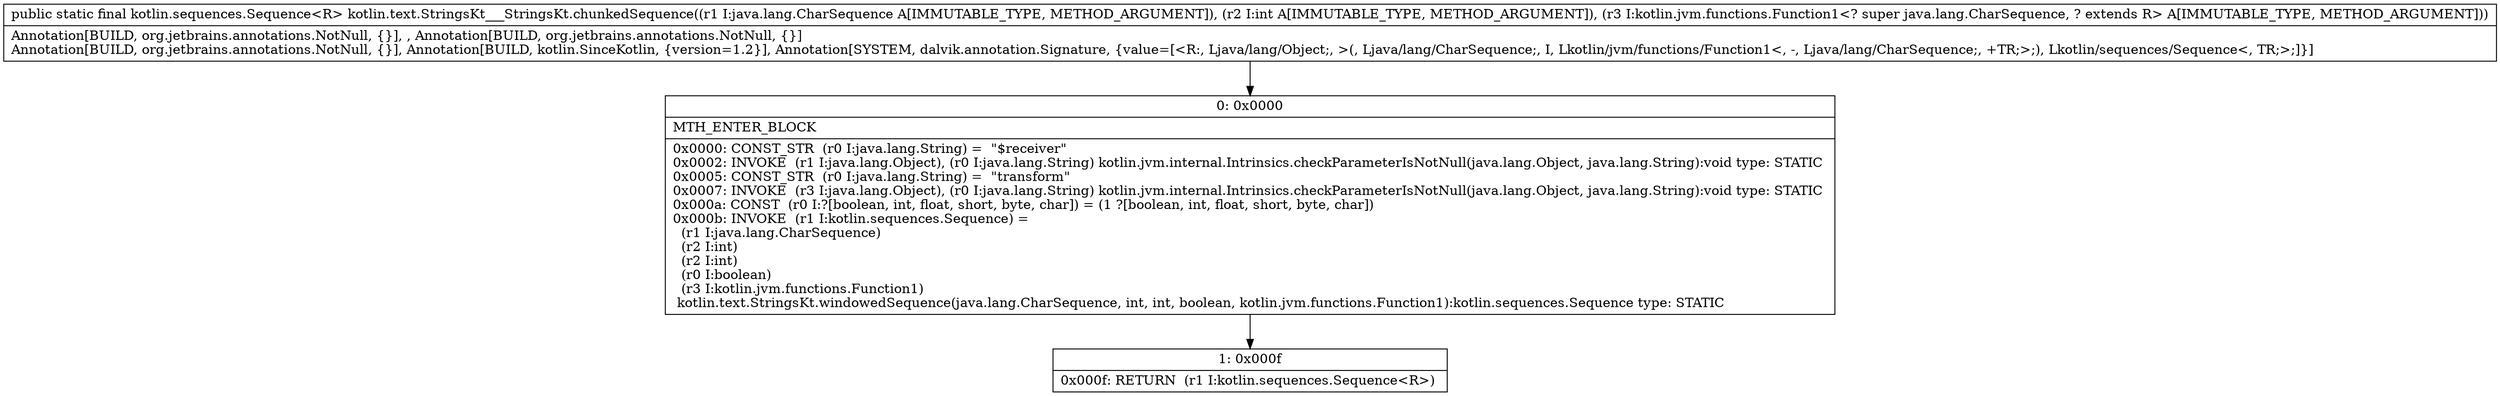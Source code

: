 digraph "CFG forkotlin.text.StringsKt___StringsKt.chunkedSequence(Ljava\/lang\/CharSequence;ILkotlin\/jvm\/functions\/Function1;)Lkotlin\/sequences\/Sequence;" {
Node_0 [shape=record,label="{0\:\ 0x0000|MTH_ENTER_BLOCK\l|0x0000: CONST_STR  (r0 I:java.lang.String) =  \"$receiver\" \l0x0002: INVOKE  (r1 I:java.lang.Object), (r0 I:java.lang.String) kotlin.jvm.internal.Intrinsics.checkParameterIsNotNull(java.lang.Object, java.lang.String):void type: STATIC \l0x0005: CONST_STR  (r0 I:java.lang.String) =  \"transform\" \l0x0007: INVOKE  (r3 I:java.lang.Object), (r0 I:java.lang.String) kotlin.jvm.internal.Intrinsics.checkParameterIsNotNull(java.lang.Object, java.lang.String):void type: STATIC \l0x000a: CONST  (r0 I:?[boolean, int, float, short, byte, char]) = (1 ?[boolean, int, float, short, byte, char]) \l0x000b: INVOKE  (r1 I:kotlin.sequences.Sequence) = \l  (r1 I:java.lang.CharSequence)\l  (r2 I:int)\l  (r2 I:int)\l  (r0 I:boolean)\l  (r3 I:kotlin.jvm.functions.Function1)\l kotlin.text.StringsKt.windowedSequence(java.lang.CharSequence, int, int, boolean, kotlin.jvm.functions.Function1):kotlin.sequences.Sequence type: STATIC \l}"];
Node_1 [shape=record,label="{1\:\ 0x000f|0x000f: RETURN  (r1 I:kotlin.sequences.Sequence\<R\>) \l}"];
MethodNode[shape=record,label="{public static final kotlin.sequences.Sequence\<R\> kotlin.text.StringsKt___StringsKt.chunkedSequence((r1 I:java.lang.CharSequence A[IMMUTABLE_TYPE, METHOD_ARGUMENT]), (r2 I:int A[IMMUTABLE_TYPE, METHOD_ARGUMENT]), (r3 I:kotlin.jvm.functions.Function1\<? super java.lang.CharSequence, ? extends R\> A[IMMUTABLE_TYPE, METHOD_ARGUMENT]))  | Annotation[BUILD, org.jetbrains.annotations.NotNull, \{\}], , Annotation[BUILD, org.jetbrains.annotations.NotNull, \{\}]\lAnnotation[BUILD, org.jetbrains.annotations.NotNull, \{\}], Annotation[BUILD, kotlin.SinceKotlin, \{version=1.2\}], Annotation[SYSTEM, dalvik.annotation.Signature, \{value=[\<R:, Ljava\/lang\/Object;, \>(, Ljava\/lang\/CharSequence;, I, Lkotlin\/jvm\/functions\/Function1\<, \-, Ljava\/lang\/CharSequence;, +TR;\>;), Lkotlin\/sequences\/Sequence\<, TR;\>;]\}]\l}"];
MethodNode -> Node_0;
Node_0 -> Node_1;
}

